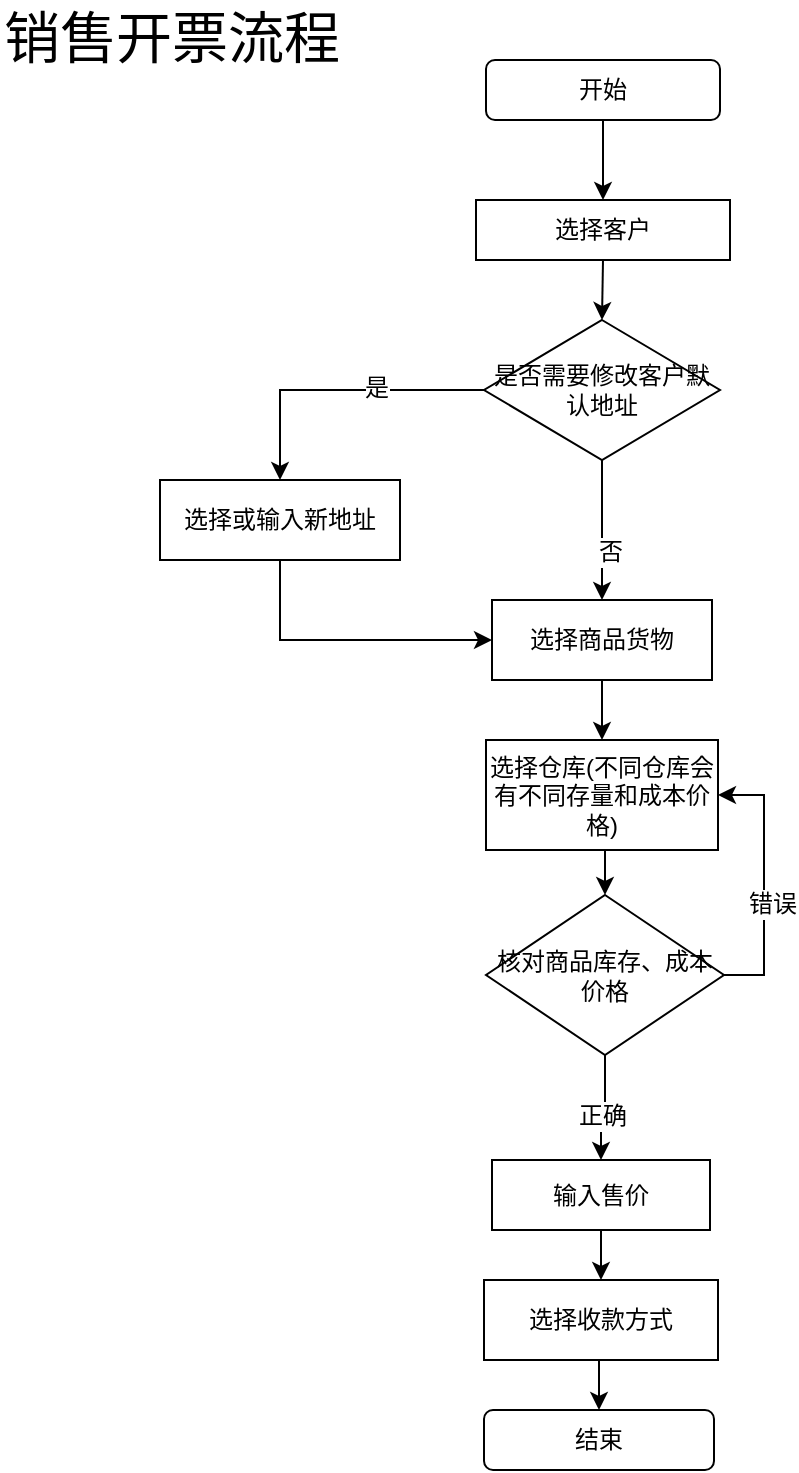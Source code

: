 <mxfile version="12.1.1" type="github" pages="1"><diagram name="Page-1" id="74e2e168-ea6b-b213-b513-2b3c1d86103e"><mxGraphModel dx="932" dy="577" grid="1" gridSize="10" guides="1" tooltips="1" connect="1" arrows="1" fold="1" page="1" pageScale="1" pageWidth="1100" pageHeight="850" background="#ffffff" math="0" shadow="0"><root><mxCell id="0"/><mxCell id="1" parent="0"/><mxCell id="JsPGW8pD4P9EAZf4IFHJ-1" value="开始" style="rounded=1;whiteSpace=wrap;html=1;" vertex="1" parent="1"><mxGeometry x="293" y="70" width="117" height="30" as="geometry"/></mxCell><mxCell id="JsPGW8pD4P9EAZf4IFHJ-2" value="&lt;font style=&quot;font-size: 28px&quot;&gt;销售开票流程&lt;/font&gt;" style="text;html=1;resizable=0;points=[];autosize=1;align=left;verticalAlign=top;spacingTop=-4;" vertex="1" parent="1"><mxGeometry x="50" y="40" width="180" height="20" as="geometry"/></mxCell><mxCell id="JsPGW8pD4P9EAZf4IFHJ-3" value="选择客户" style="rounded=0;whiteSpace=wrap;html=1;" vertex="1" parent="1"><mxGeometry x="288" y="140" width="127" height="30" as="geometry"/></mxCell><mxCell id="JsPGW8pD4P9EAZf4IFHJ-4" value="" style="endArrow=classic;html=1;exitX=0.5;exitY=1;exitDx=0;exitDy=0;" edge="1" parent="1" source="JsPGW8pD4P9EAZf4IFHJ-1" target="JsPGW8pD4P9EAZf4IFHJ-3"><mxGeometry width="50" height="50" relative="1" as="geometry"><mxPoint x="470" y="140" as="sourcePoint"/><mxPoint x="520" y="90" as="targetPoint"/></mxGeometry></mxCell><mxCell id="JsPGW8pD4P9EAZf4IFHJ-5" value="" style="endArrow=classic;html=1;exitX=0.5;exitY=1;exitDx=0;exitDy=0;entryX=0.5;entryY=0;entryDx=0;entryDy=0;" edge="1" parent="1" source="JsPGW8pD4P9EAZf4IFHJ-3" target="JsPGW8pD4P9EAZf4IFHJ-16"><mxGeometry width="50" height="50" relative="1" as="geometry"><mxPoint x="50" y="300" as="sourcePoint"/><mxPoint x="352" y="200" as="targetPoint"/></mxGeometry></mxCell><mxCell id="JsPGW8pD4P9EAZf4IFHJ-19" style="edgeStyle=orthogonalEdgeStyle;rounded=0;orthogonalLoop=1;jettySize=auto;html=1;exitX=0;exitY=0.5;exitDx=0;exitDy=0;entryX=0.5;entryY=0;entryDx=0;entryDy=0;" edge="1" parent="1" source="JsPGW8pD4P9EAZf4IFHJ-16" target="JsPGW8pD4P9EAZf4IFHJ-18"><mxGeometry relative="1" as="geometry"/></mxCell><mxCell id="JsPGW8pD4P9EAZf4IFHJ-20" value="是" style="text;html=1;resizable=0;points=[];align=center;verticalAlign=middle;labelBackgroundColor=#ffffff;" vertex="1" connectable="0" parent="JsPGW8pD4P9EAZf4IFHJ-19"><mxGeometry x="-0.265" y="-1" relative="1" as="geometry"><mxPoint as="offset"/></mxGeometry></mxCell><mxCell id="JsPGW8pD4P9EAZf4IFHJ-22" style="edgeStyle=orthogonalEdgeStyle;rounded=0;orthogonalLoop=1;jettySize=auto;html=1;exitX=0.5;exitY=1;exitDx=0;exitDy=0;" edge="1" parent="1" source="JsPGW8pD4P9EAZf4IFHJ-16" target="JsPGW8pD4P9EAZf4IFHJ-21"><mxGeometry relative="1" as="geometry"/></mxCell><mxCell id="JsPGW8pD4P9EAZf4IFHJ-24" value="否" style="text;html=1;resizable=0;points=[];align=center;verticalAlign=middle;labelBackgroundColor=#ffffff;" vertex="1" connectable="0" parent="JsPGW8pD4P9EAZf4IFHJ-22"><mxGeometry x="0.314" y="4" relative="1" as="geometry"><mxPoint as="offset"/></mxGeometry></mxCell><mxCell id="JsPGW8pD4P9EAZf4IFHJ-16" value="是否需要修改客户默认地址" style="rhombus;whiteSpace=wrap;html=1;" vertex="1" parent="1"><mxGeometry x="292" y="200" width="118" height="70" as="geometry"/></mxCell><mxCell id="JsPGW8pD4P9EAZf4IFHJ-25" style="edgeStyle=orthogonalEdgeStyle;rounded=0;orthogonalLoop=1;jettySize=auto;html=1;exitX=0.5;exitY=1;exitDx=0;exitDy=0;entryX=0;entryY=0.5;entryDx=0;entryDy=0;" edge="1" parent="1" source="JsPGW8pD4P9EAZf4IFHJ-18" target="JsPGW8pD4P9EAZf4IFHJ-21"><mxGeometry relative="1" as="geometry"/></mxCell><mxCell id="JsPGW8pD4P9EAZf4IFHJ-18" value="选择或输入新地址" style="rounded=0;whiteSpace=wrap;html=1;" vertex="1" parent="1"><mxGeometry x="130" y="280" width="120" height="40" as="geometry"/></mxCell><mxCell id="JsPGW8pD4P9EAZf4IFHJ-27" style="edgeStyle=orthogonalEdgeStyle;rounded=0;orthogonalLoop=1;jettySize=auto;html=1;exitX=0.5;exitY=1;exitDx=0;exitDy=0;" edge="1" parent="1" source="JsPGW8pD4P9EAZf4IFHJ-21" target="JsPGW8pD4P9EAZf4IFHJ-26"><mxGeometry relative="1" as="geometry"/></mxCell><mxCell id="JsPGW8pD4P9EAZf4IFHJ-21" value="选择商品货物" style="rounded=0;whiteSpace=wrap;html=1;" vertex="1" parent="1"><mxGeometry x="296" y="340" width="110" height="40" as="geometry"/></mxCell><mxCell id="JsPGW8pD4P9EAZf4IFHJ-29" style="edgeStyle=orthogonalEdgeStyle;rounded=0;orthogonalLoop=1;jettySize=auto;html=1;exitX=0.5;exitY=1;exitDx=0;exitDy=0;entryX=0.5;entryY=0;entryDx=0;entryDy=0;" edge="1" parent="1" source="JsPGW8pD4P9EAZf4IFHJ-26" target="JsPGW8pD4P9EAZf4IFHJ-39"><mxGeometry relative="1" as="geometry"><mxPoint x="350" y="500" as="targetPoint"/></mxGeometry></mxCell><mxCell id="JsPGW8pD4P9EAZf4IFHJ-26" value="选择仓库(不同仓库会有不同存量和成本价格)" style="rounded=0;whiteSpace=wrap;html=1;" vertex="1" parent="1"><mxGeometry x="293" y="410" width="116" height="55" as="geometry"/></mxCell><mxCell id="JsPGW8pD4P9EAZf4IFHJ-34" style="edgeStyle=orthogonalEdgeStyle;rounded=0;orthogonalLoop=1;jettySize=auto;html=1;exitX=1;exitY=0.5;exitDx=0;exitDy=0;entryX=1;entryY=0.5;entryDx=0;entryDy=0;" edge="1" parent="1" source="JsPGW8pD4P9EAZf4IFHJ-39" target="JsPGW8pD4P9EAZf4IFHJ-26"><mxGeometry relative="1" as="geometry"><mxPoint x="408" y="520" as="sourcePoint"/></mxGeometry></mxCell><mxCell id="JsPGW8pD4P9EAZf4IFHJ-41" value="错误" style="text;html=1;resizable=0;points=[];align=center;verticalAlign=middle;labelBackgroundColor=#ffffff;" vertex="1" connectable="0" parent="JsPGW8pD4P9EAZf4IFHJ-34"><mxGeometry x="-0.168" y="-4" relative="1" as="geometry"><mxPoint as="offset"/></mxGeometry></mxCell><mxCell id="JsPGW8pD4P9EAZf4IFHJ-37" style="edgeStyle=orthogonalEdgeStyle;rounded=0;orthogonalLoop=1;jettySize=auto;html=1;exitX=0.5;exitY=1;exitDx=0;exitDy=0;entryX=0.5;entryY=0;entryDx=0;entryDy=0;" edge="1" parent="1" source="JsPGW8pD4P9EAZf4IFHJ-39" target="JsPGW8pD4P9EAZf4IFHJ-36"><mxGeometry relative="1" as="geometry"><mxPoint x="350" y="540" as="sourcePoint"/></mxGeometry></mxCell><mxCell id="JsPGW8pD4P9EAZf4IFHJ-40" value="正确" style="text;html=1;resizable=0;points=[];align=center;verticalAlign=middle;labelBackgroundColor=#ffffff;" vertex="1" connectable="0" parent="JsPGW8pD4P9EAZf4IFHJ-37"><mxGeometry x="0.167" relative="1" as="geometry"><mxPoint as="offset"/></mxGeometry></mxCell><mxCell id="JsPGW8pD4P9EAZf4IFHJ-33" style="edgeStyle=orthogonalEdgeStyle;rounded=0;orthogonalLoop=1;jettySize=auto;html=1;exitX=0.5;exitY=1;exitDx=0;exitDy=0;entryX=0.5;entryY=0;entryDx=0;entryDy=0;" edge="1" parent="1" source="JsPGW8pD4P9EAZf4IFHJ-30" target="JsPGW8pD4P9EAZf4IFHJ-32"><mxGeometry relative="1" as="geometry"/></mxCell><mxCell id="JsPGW8pD4P9EAZf4IFHJ-30" value="选择收款方式" style="rounded=0;whiteSpace=wrap;html=1;" vertex="1" parent="1"><mxGeometry x="292" y="680" width="117" height="40" as="geometry"/></mxCell><mxCell id="JsPGW8pD4P9EAZf4IFHJ-32" value="结束" style="rounded=1;whiteSpace=wrap;html=1;" vertex="1" parent="1"><mxGeometry x="292" y="745" width="115" height="30" as="geometry"/></mxCell><mxCell id="JsPGW8pD4P9EAZf4IFHJ-38" style="edgeStyle=orthogonalEdgeStyle;rounded=0;orthogonalLoop=1;jettySize=auto;html=1;exitX=0.5;exitY=1;exitDx=0;exitDy=0;entryX=0.5;entryY=0;entryDx=0;entryDy=0;" edge="1" parent="1" source="JsPGW8pD4P9EAZf4IFHJ-36" target="JsPGW8pD4P9EAZf4IFHJ-30"><mxGeometry relative="1" as="geometry"/></mxCell><mxCell id="JsPGW8pD4P9EAZf4IFHJ-36" value="输入售价" style="rounded=0;whiteSpace=wrap;html=1;" vertex="1" parent="1"><mxGeometry x="296" y="620" width="109" height="35" as="geometry"/></mxCell><mxCell id="JsPGW8pD4P9EAZf4IFHJ-39" value="&lt;span style=&quot;white-space: normal&quot;&gt;核对商品库存、成本价格&lt;/span&gt;" style="rhombus;whiteSpace=wrap;html=1;" vertex="1" parent="1"><mxGeometry x="293" y="487.5" width="119" height="80" as="geometry"/></mxCell></root></mxGraphModel></diagram></mxfile>